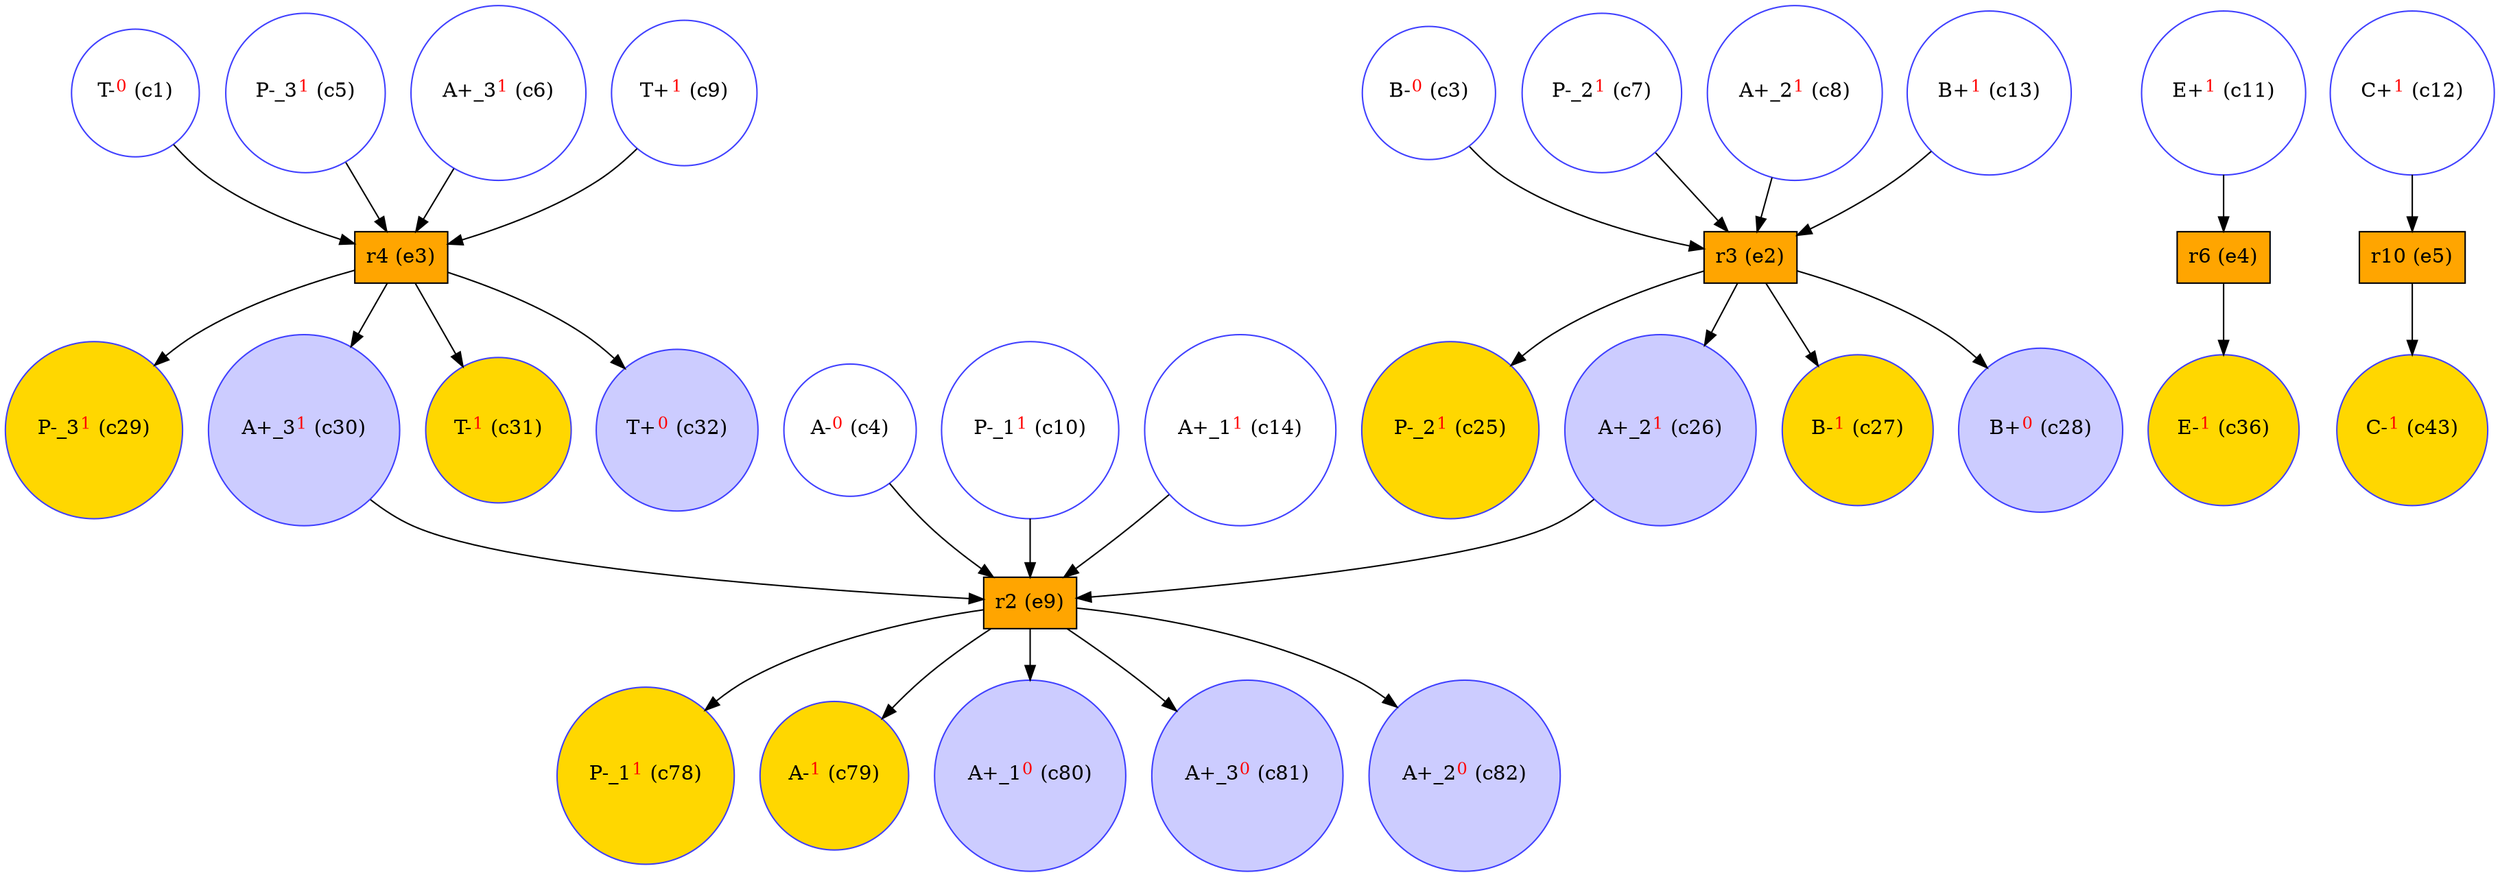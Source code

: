 digraph test {
  c1 -> e3;
  c3 -> e2;
  c4 -> e9;
  c5 -> e3;
  c6 -> e3;
  c7 -> e2;
  c8 -> e2;
  c9 -> e3;
  c10 -> e9;
  c11 -> e4;
  c12 -> e5;
  c13 -> e2;
  c14 -> e9;
  e2 -> c25;
  e2 -> c26;
  c26 -> e9;
  e2 -> c27;
  e2 -> c28;
  e3 -> c29;
  e3 -> c30;
  c30 -> e9;
  e3 -> c31;
  e3 -> c32;
  e4 -> c36;
  e5 -> c43;
  e9 -> c78;
  e9 -> c79;
  e9 -> c80;
  e9 -> c81;
  e9 -> c82;
  c1 [color="#4040ff" fillcolor="transparent" label= <T-<FONT COLOR="red"><SUP>0</SUP></FONT>&nbsp;(c1)> shape=circle style=filled];
  c3 [color="#4040ff" fillcolor="transparent" label= <B-<FONT COLOR="red"><SUP>0</SUP></FONT>&nbsp;(c3)> shape=circle style=filled];
  c4 [color="#4040ff" fillcolor="transparent" label= <A-<FONT COLOR="red"><SUP>0</SUP></FONT>&nbsp;(c4)> shape=circle style=filled];
  c5 [color="#4040ff" fillcolor="transparent" label= <P-_3<FONT COLOR="red"><SUP>1</SUP></FONT>&nbsp;(c5)> shape=circle style=filled];
  c6 [color="#4040ff" fillcolor="transparent" label= <A+_3<FONT COLOR="red"><SUP>1</SUP></FONT>&nbsp;(c6)> shape=circle style=filled];
  c7 [color="#4040ff" fillcolor="transparent" label= <P-_2<FONT COLOR="red"><SUP>1</SUP></FONT>&nbsp;(c7)> shape=circle style=filled];
  c8 [color="#4040ff" fillcolor="transparent" label= <A+_2<FONT COLOR="red"><SUP>1</SUP></FONT>&nbsp;(c8)> shape=circle style=filled];
  c9 [color="#4040ff" fillcolor="transparent" label= <T+<FONT COLOR="red"><SUP>1</SUP></FONT>&nbsp;(c9)> shape=circle style=filled];
  c10 [color="#4040ff" fillcolor="transparent" label= <P-_1<FONT COLOR="red"><SUP>1</SUP></FONT>&nbsp;(c10)> shape=circle style=filled];
  c11 [color="#4040ff" fillcolor="transparent" label= <E+<FONT COLOR="red"><SUP>1</SUP></FONT>&nbsp;(c11)> shape=circle style=filled];
  c12 [color="#4040ff" fillcolor="transparent" label= <C+<FONT COLOR="red"><SUP>1</SUP></FONT>&nbsp;(c12)> shape=circle style=filled];
  c13 [color="#4040ff" fillcolor="transparent" label= <B+<FONT COLOR="red"><SUP>1</SUP></FONT>&nbsp;(c13)> shape=circle style=filled];
  c14 [color="#4040ff" fillcolor="transparent" label= <A+_1<FONT COLOR="red"><SUP>1</SUP></FONT>&nbsp;(c14)> shape=circle style=filled];
  c25 [color="#4040ff" fillcolor="gold" label= <P-_2<FONT COLOR="red"><SUP>1</SUP></FONT>&nbsp;(c25)> shape=circle style=filled];
  c26 [color="#4040ff" fillcolor="#ccccff" label= <A+_2<FONT COLOR="red"><SUP>1</SUP></FONT>&nbsp;(c26)> shape=circle style=filled];
  c27 [color="#4040ff" fillcolor="gold" label= <B-<FONT COLOR="red"><SUP>1</SUP></FONT>&nbsp;(c27)> shape=circle style=filled];
  c28 [color="#4040ff" fillcolor="#ccccff" label= <B+<FONT COLOR="red"><SUP>0</SUP></FONT>&nbsp;(c28)> shape=circle style=filled];
  c29 [color="#4040ff" fillcolor="gold" label= <P-_3<FONT COLOR="red"><SUP>1</SUP></FONT>&nbsp;(c29)> shape=circle style=filled];
  c30 [color="#4040ff" fillcolor="#ccccff" label= <A+_3<FONT COLOR="red"><SUP>1</SUP></FONT>&nbsp;(c30)> shape=circle style=filled];
  c31 [color="#4040ff" fillcolor="gold" label= <T-<FONT COLOR="red"><SUP>1</SUP></FONT>&nbsp;(c31)> shape=circle style=filled];
  c32 [color="#4040ff" fillcolor="#ccccff" label= <T+<FONT COLOR="red"><SUP>0</SUP></FONT>&nbsp;(c32)> shape=circle style=filled];
  c36 [color="#4040ff" fillcolor="gold" label= <E-<FONT COLOR="red"><SUP>1</SUP></FONT>&nbsp;(c36)> shape=circle style=filled];
  c43 [color="#4040ff" fillcolor="gold" label= <C-<FONT COLOR="red"><SUP>1</SUP></FONT>&nbsp;(c43)> shape=circle style=filled];
  c78 [color="#4040ff" fillcolor="gold" label= <P-_1<FONT COLOR="red"><SUP>1</SUP></FONT>&nbsp;(c78)> shape=circle style=filled];
  c79 [color="#4040ff" fillcolor="gold" label= <A-<FONT COLOR="red"><SUP>1</SUP></FONT>&nbsp;(c79)> shape=circle style=filled];
  c80 [color="#4040ff" fillcolor="#ccccff" label= <A+_1<FONT COLOR="red"><SUP>0</SUP></FONT>&nbsp;(c80)> shape=circle style=filled];
  c81 [color="#4040ff" fillcolor="#ccccff" label= <A+_3<FONT COLOR="red"><SUP>0</SUP></FONT>&nbsp;(c81)> shape=circle style=filled];
  c82 [color="#4040ff" fillcolor="#ccccff" label= <A+_2<FONT COLOR="red"><SUP>0</SUP></FONT>&nbsp;(c82)> shape=circle style=filled];
  e2 [color="black" fillcolor="orange" label="r3 (e2)" shape=box style=filled];
  e3 [color="black" fillcolor="orange" label="r4 (e3)" shape=box style=filled];
  e4 [color="black" fillcolor="orange" label="r6 (e4)" shape=box style=filled];
  e5 [color="black" fillcolor="orange" label="r10 (e5)" shape=box style=filled];
  e9 [color="black" fillcolor="orange" label="r2 (e9)" shape=box style=filled];
}

